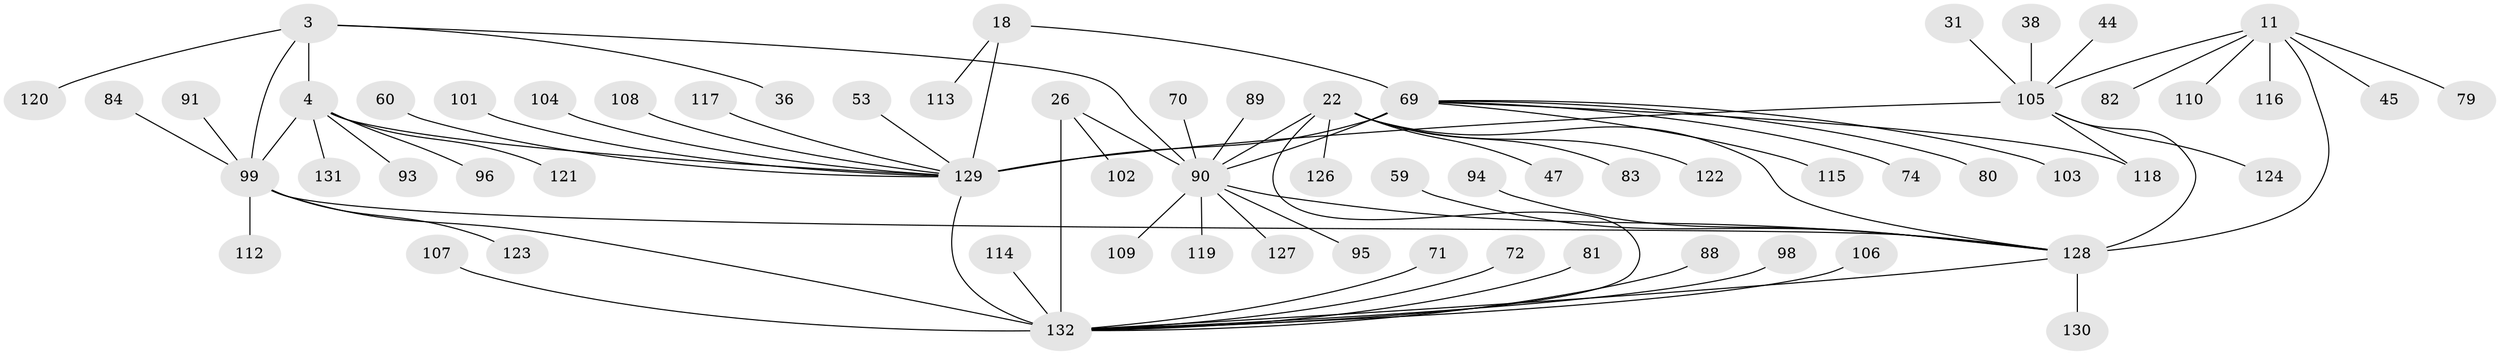// original degree distribution, {8: 0.045454545454545456, 6: 0.022727272727272728, 7: 0.03787878787878788, 9: 0.022727272727272728, 13: 0.007575757575757576, 10: 0.05303030303030303, 12: 0.015151515151515152, 11: 0.015151515151515152, 5: 0.007575757575757576, 1: 0.5909090909090909, 2: 0.13636363636363635, 4: 0.030303030303030304, 3: 0.015151515151515152}
// Generated by graph-tools (version 1.1) at 2025/54/03/09/25 04:54:12]
// undirected, 66 vertices, 77 edges
graph export_dot {
graph [start="1"]
  node [color=gray90,style=filled];
  3 [super="+2"];
  4 [super="+1"];
  11 [super="+7"];
  18 [super="+13"];
  22 [super="+20"];
  26 [super="+25"];
  31;
  36;
  38;
  44;
  45;
  47;
  53;
  59;
  60;
  69 [super="+17"];
  70 [super="+55"];
  71;
  72;
  74;
  79;
  80;
  81;
  82;
  83;
  84;
  88;
  89;
  90 [super="+56+24+41+57+64+78"];
  91;
  93 [super="+34"];
  94;
  95;
  96;
  98;
  99 [super="+65+73"];
  101;
  102;
  103;
  104;
  105 [super="+10"];
  106;
  107;
  108;
  109;
  110 [super="+77"];
  112;
  113;
  114 [super="+85"];
  115;
  116;
  117 [super="+63"];
  118 [super="+100"];
  119;
  120;
  121 [super="+32"];
  122;
  123 [super="+111"];
  124;
  126;
  127;
  128 [super="+48"];
  129 [super="+33+39+46+76+92+125+97+16"];
  130;
  131;
  132 [super="+86+87+49+52+54+61+66+68"];
  3 -- 4 [weight=4];
  3 -- 120;
  3 -- 36;
  3 -- 90;
  3 -- 99 [weight=4];
  4 -- 131;
  4 -- 96;
  4 -- 121;
  4 -- 93;
  4 -- 129 [weight=2];
  4 -- 99 [weight=4];
  11 -- 82;
  11 -- 116;
  11 -- 45;
  11 -- 79;
  11 -- 110;
  11 -- 105 [weight=4];
  11 -- 128 [weight=4];
  18 -- 113;
  18 -- 129 [weight=4];
  18 -- 69 [weight=4];
  22 -- 47;
  22 -- 122;
  22 -- 126;
  22 -- 83;
  22 -- 132;
  22 -- 90 [weight=8];
  22 -- 128 [weight=2];
  26 -- 102;
  26 -- 132 [weight=8];
  26 -- 90 [weight=2];
  31 -- 105;
  38 -- 105;
  44 -- 105;
  53 -- 129;
  59 -- 128;
  60 -- 129;
  69 -- 129 [weight=4];
  69 -- 103;
  69 -- 74;
  69 -- 80;
  69 -- 115;
  69 -- 118;
  69 -- 90;
  70 -- 90;
  71 -- 132;
  72 -- 132;
  81 -- 132;
  84 -- 99;
  88 -- 132;
  89 -- 90;
  90 -- 109;
  90 -- 119;
  90 -- 127;
  90 -- 95;
  90 -- 128 [weight=2];
  91 -- 99;
  94 -- 128;
  98 -- 132;
  99 -- 132;
  99 -- 112;
  99 -- 123;
  99 -- 128;
  101 -- 129;
  104 -- 129;
  105 -- 129 [weight=3];
  105 -- 118;
  105 -- 124;
  105 -- 128 [weight=4];
  106 -- 132;
  107 -- 132;
  108 -- 129;
  114 -- 132;
  117 -- 129;
  128 -- 130;
  128 -- 132;
  129 -- 132 [weight=3];
}
